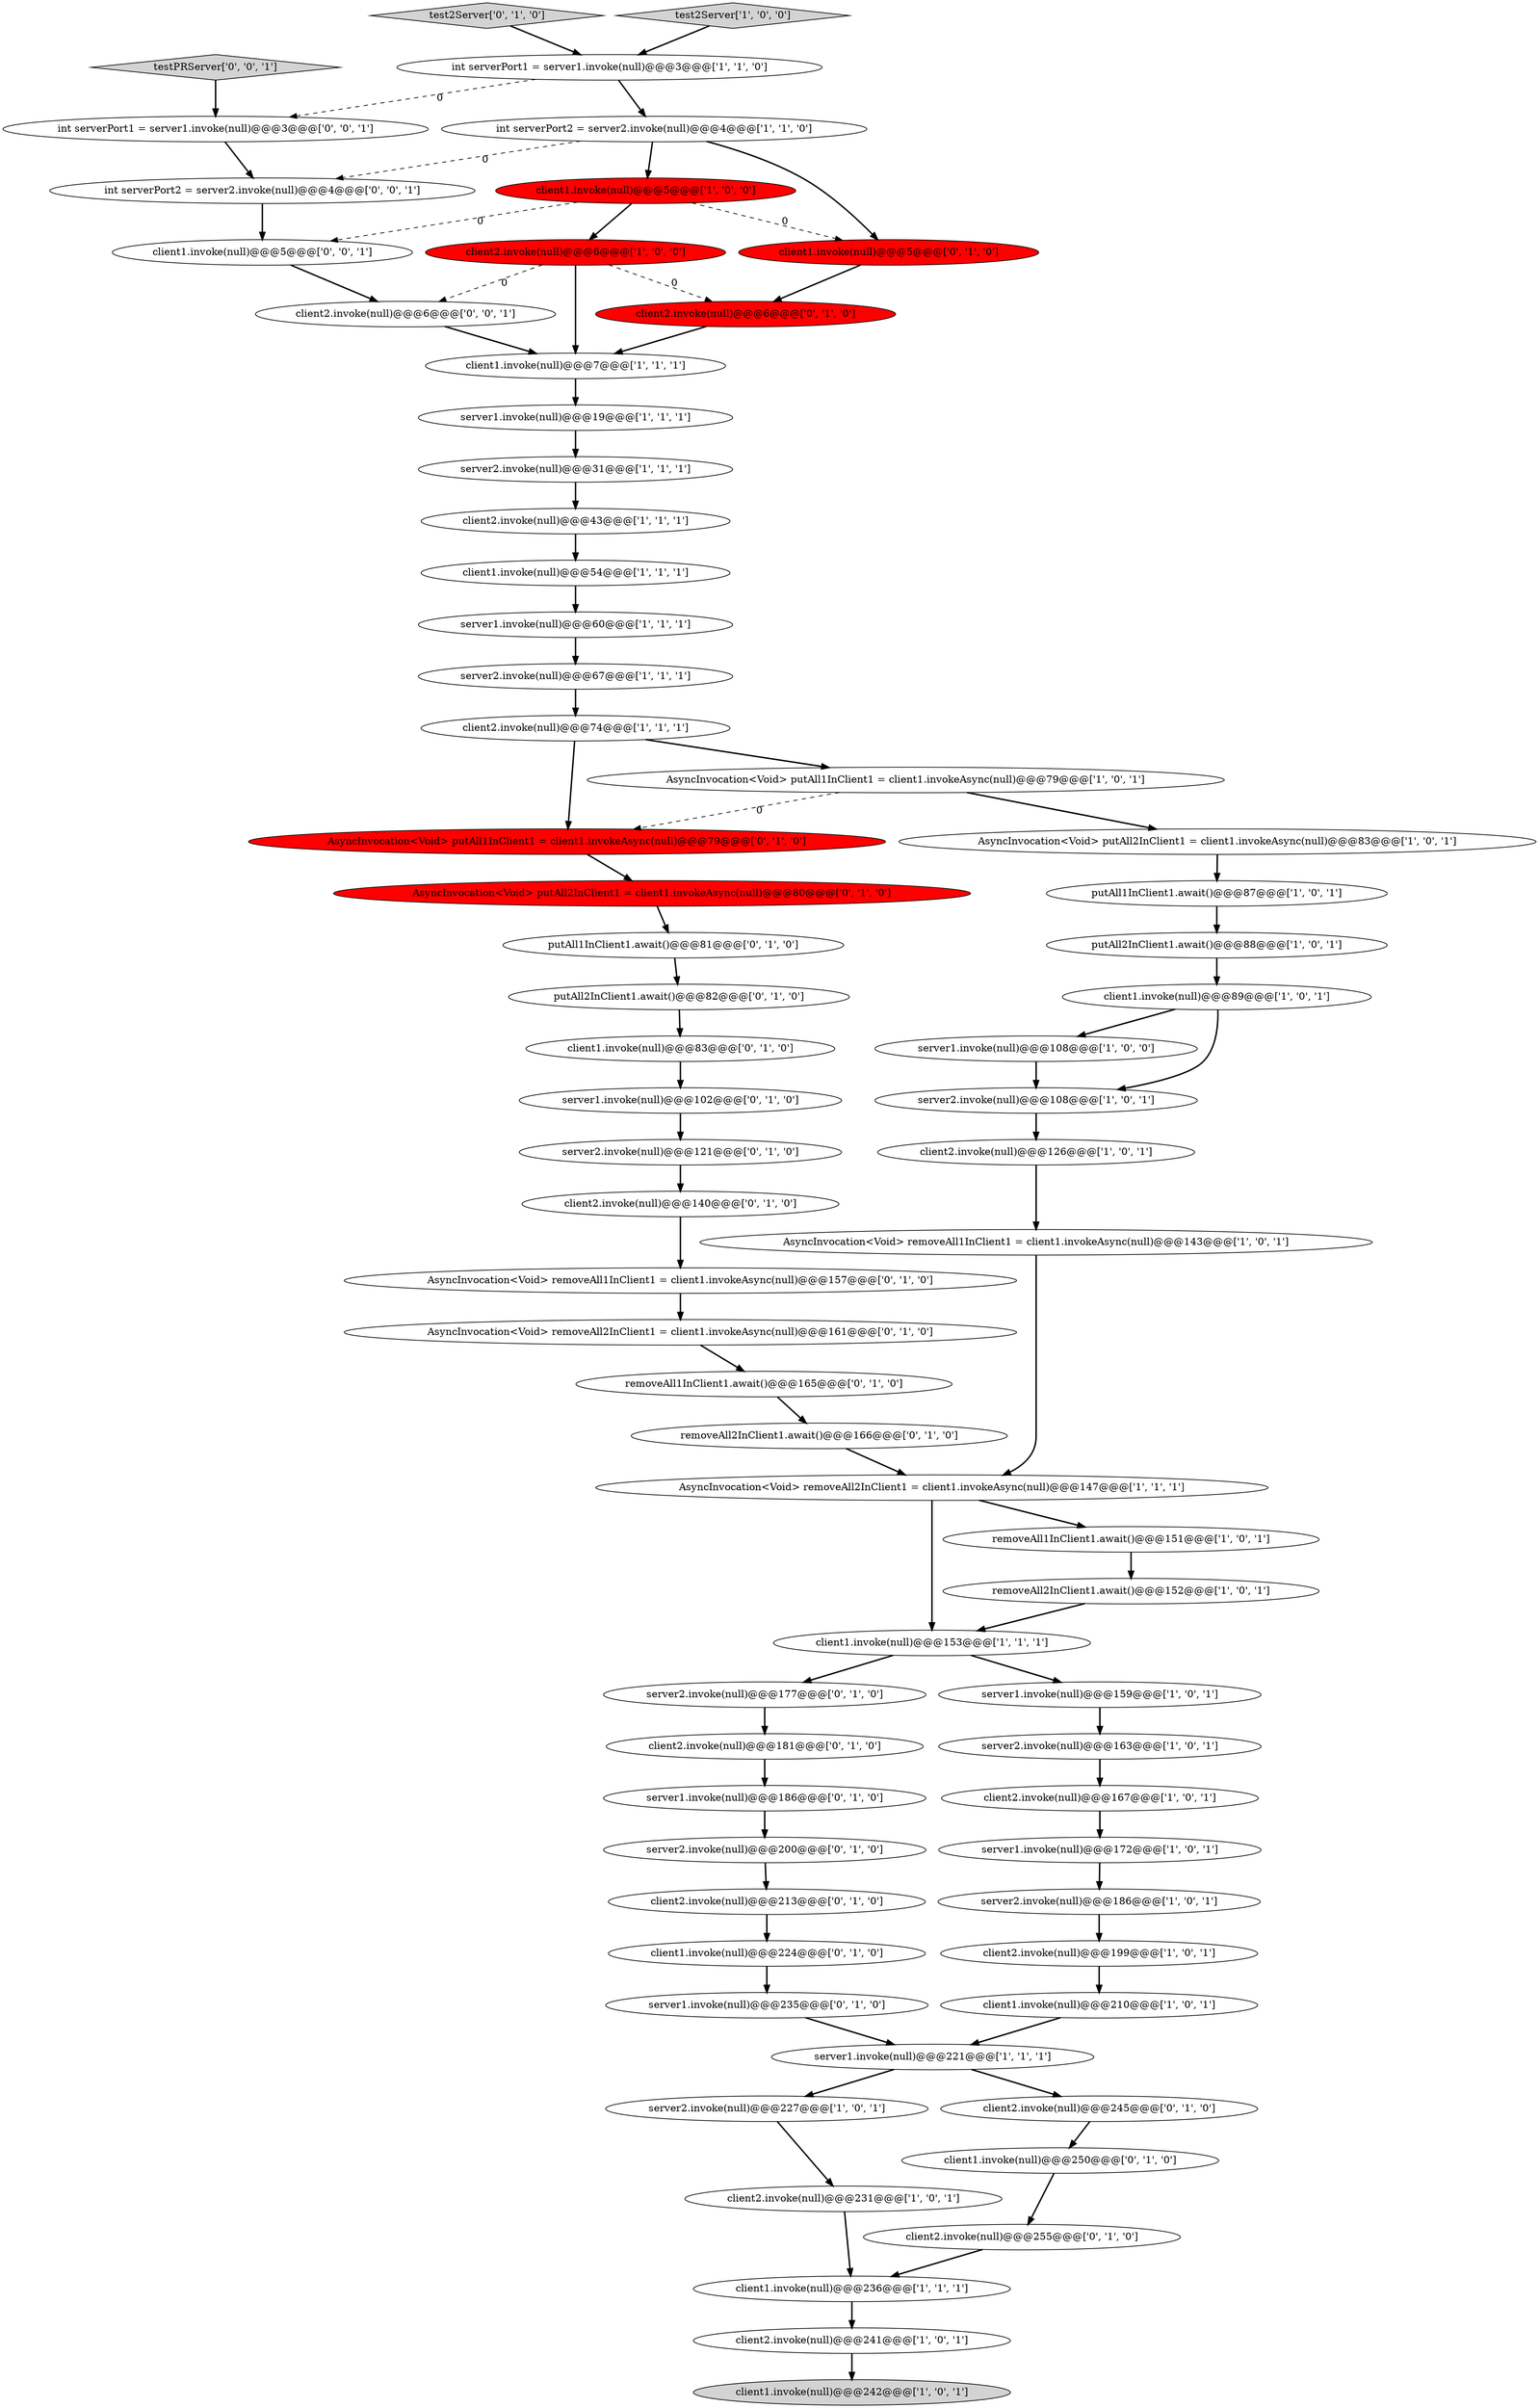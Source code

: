 digraph {
10 [style = filled, label = "client1.invoke(null)@@@236@@@['1', '1', '1']", fillcolor = white, shape = ellipse image = "AAA0AAABBB1BBB"];
34 [style = filled, label = "client2.invoke(null)@@@199@@@['1', '0', '1']", fillcolor = white, shape = ellipse image = "AAA0AAABBB1BBB"];
62 [style = filled, label = "test2Server['0', '1', '0']", fillcolor = lightgray, shape = diamond image = "AAA0AAABBB2BBB"];
38 [style = filled, label = "client1.invoke(null)@@@153@@@['1', '1', '1']", fillcolor = white, shape = ellipse image = "AAA0AAABBB1BBB"];
0 [style = filled, label = "server1.invoke(null)@@@19@@@['1', '1', '1']", fillcolor = white, shape = ellipse image = "AAA0AAABBB1BBB"];
3 [style = filled, label = "client1.invoke(null)@@@7@@@['1', '1', '1']", fillcolor = white, shape = ellipse image = "AAA0AAABBB1BBB"];
2 [style = filled, label = "client2.invoke(null)@@@6@@@['1', '0', '0']", fillcolor = red, shape = ellipse image = "AAA1AAABBB1BBB"];
25 [style = filled, label = "server2.invoke(null)@@@31@@@['1', '1', '1']", fillcolor = white, shape = ellipse image = "AAA0AAABBB1BBB"];
33 [style = filled, label = "AsyncInvocation<Void> putAll2InClient1 = client1.invokeAsync(null)@@@83@@@['1', '0', '1']", fillcolor = white, shape = ellipse image = "AAA0AAABBB1BBB"];
36 [style = filled, label = "client1.invoke(null)@@@242@@@['1', '0', '1']", fillcolor = lightgray, shape = ellipse image = "AAA0AAABBB1BBB"];
40 [style = filled, label = "server2.invoke(null)@@@177@@@['0', '1', '0']", fillcolor = white, shape = ellipse image = "AAA0AAABBB2BBB"];
61 [style = filled, label = "server2.invoke(null)@@@121@@@['0', '1', '0']", fillcolor = white, shape = ellipse image = "AAA0AAABBB2BBB"];
52 [style = filled, label = "client1.invoke(null)@@@224@@@['0', '1', '0']", fillcolor = white, shape = ellipse image = "AAA0AAABBB2BBB"];
39 [style = filled, label = "client2.invoke(null)@@@213@@@['0', '1', '0']", fillcolor = white, shape = ellipse image = "AAA0AAABBB2BBB"];
51 [style = filled, label = "server2.invoke(null)@@@200@@@['0', '1', '0']", fillcolor = white, shape = ellipse image = "AAA0AAABBB2BBB"];
59 [style = filled, label = "client2.invoke(null)@@@181@@@['0', '1', '0']", fillcolor = white, shape = ellipse image = "AAA0AAABBB2BBB"];
14 [style = filled, label = "server2.invoke(null)@@@67@@@['1', '1', '1']", fillcolor = white, shape = ellipse image = "AAA0AAABBB1BBB"];
30 [style = filled, label = "server2.invoke(null)@@@227@@@['1', '0', '1']", fillcolor = white, shape = ellipse image = "AAA0AAABBB1BBB"];
66 [style = filled, label = "client2.invoke(null)@@@6@@@['0', '0', '1']", fillcolor = white, shape = ellipse image = "AAA0AAABBB3BBB"];
68 [style = filled, label = "int serverPort1 = server1.invoke(null)@@@3@@@['0', '0', '1']", fillcolor = white, shape = ellipse image = "AAA0AAABBB3BBB"];
54 [style = filled, label = "client1.invoke(null)@@@250@@@['0', '1', '0']", fillcolor = white, shape = ellipse image = "AAA0AAABBB2BBB"];
57 [style = filled, label = "client2.invoke(null)@@@255@@@['0', '1', '0']", fillcolor = white, shape = ellipse image = "AAA0AAABBB2BBB"];
6 [style = filled, label = "server1.invoke(null)@@@60@@@['1', '1', '1']", fillcolor = white, shape = ellipse image = "AAA0AAABBB1BBB"];
43 [style = filled, label = "server1.invoke(null)@@@235@@@['0', '1', '0']", fillcolor = white, shape = ellipse image = "AAA0AAABBB2BBB"];
1 [style = filled, label = "server2.invoke(null)@@@186@@@['1', '0', '1']", fillcolor = white, shape = ellipse image = "AAA0AAABBB1BBB"];
21 [style = filled, label = "client1.invoke(null)@@@5@@@['1', '0', '0']", fillcolor = red, shape = ellipse image = "AAA1AAABBB1BBB"];
58 [style = filled, label = "server1.invoke(null)@@@186@@@['0', '1', '0']", fillcolor = white, shape = ellipse image = "AAA0AAABBB2BBB"];
56 [style = filled, label = "putAll2InClient1.await()@@@82@@@['0', '1', '0']", fillcolor = white, shape = ellipse image = "AAA0AAABBB2BBB"];
4 [style = filled, label = "client1.invoke(null)@@@54@@@['1', '1', '1']", fillcolor = white, shape = ellipse image = "AAA0AAABBB1BBB"];
24 [style = filled, label = "removeAll2InClient1.await()@@@152@@@['1', '0', '1']", fillcolor = white, shape = ellipse image = "AAA0AAABBB1BBB"];
29 [style = filled, label = "server1.invoke(null)@@@172@@@['1', '0', '1']", fillcolor = white, shape = ellipse image = "AAA0AAABBB1BBB"];
35 [style = filled, label = "removeAll1InClient1.await()@@@151@@@['1', '0', '1']", fillcolor = white, shape = ellipse image = "AAA0AAABBB1BBB"];
46 [style = filled, label = "client1.invoke(null)@@@5@@@['0', '1', '0']", fillcolor = red, shape = ellipse image = "AAA1AAABBB2BBB"];
27 [style = filled, label = "putAll2InClient1.await()@@@88@@@['1', '0', '1']", fillcolor = white, shape = ellipse image = "AAA0AAABBB1BBB"];
8 [style = filled, label = "client1.invoke(null)@@@89@@@['1', '0', '1']", fillcolor = white, shape = ellipse image = "AAA0AAABBB1BBB"];
22 [style = filled, label = "server1.invoke(null)@@@159@@@['1', '0', '1']", fillcolor = white, shape = ellipse image = "AAA0AAABBB1BBB"];
23 [style = filled, label = "client2.invoke(null)@@@167@@@['1', '0', '1']", fillcolor = white, shape = ellipse image = "AAA0AAABBB1BBB"];
48 [style = filled, label = "client1.invoke(null)@@@83@@@['0', '1', '0']", fillcolor = white, shape = ellipse image = "AAA0AAABBB2BBB"];
65 [style = filled, label = "testPRServer['0', '0', '1']", fillcolor = lightgray, shape = diamond image = "AAA0AAABBB3BBB"];
67 [style = filled, label = "client1.invoke(null)@@@5@@@['0', '0', '1']", fillcolor = white, shape = ellipse image = "AAA0AAABBB3BBB"];
47 [style = filled, label = "AsyncInvocation<Void> putAll2InClient1 = client1.invokeAsync(null)@@@80@@@['0', '1', '0']", fillcolor = red, shape = ellipse image = "AAA1AAABBB2BBB"];
13 [style = filled, label = "putAll1InClient1.await()@@@87@@@['1', '0', '1']", fillcolor = white, shape = ellipse image = "AAA0AAABBB1BBB"];
12 [style = filled, label = "server1.invoke(null)@@@221@@@['1', '1', '1']", fillcolor = white, shape = ellipse image = "AAA0AAABBB1BBB"];
16 [style = filled, label = "int serverPort2 = server2.invoke(null)@@@4@@@['1', '1', '0']", fillcolor = white, shape = ellipse image = "AAA0AAABBB1BBB"];
26 [style = filled, label = "client2.invoke(null)@@@74@@@['1', '1', '1']", fillcolor = white, shape = ellipse image = "AAA0AAABBB1BBB"];
63 [style = filled, label = "client2.invoke(null)@@@6@@@['0', '1', '0']", fillcolor = red, shape = ellipse image = "AAA1AAABBB2BBB"];
18 [style = filled, label = "client2.invoke(null)@@@231@@@['1', '0', '1']", fillcolor = white, shape = ellipse image = "AAA0AAABBB1BBB"];
19 [style = filled, label = "int serverPort1 = server1.invoke(null)@@@3@@@['1', '1', '0']", fillcolor = white, shape = ellipse image = "AAA0AAABBB1BBB"];
50 [style = filled, label = "removeAll2InClient1.await()@@@166@@@['0', '1', '0']", fillcolor = white, shape = ellipse image = "AAA0AAABBB2BBB"];
7 [style = filled, label = "client2.invoke(null)@@@43@@@['1', '1', '1']", fillcolor = white, shape = ellipse image = "AAA0AAABBB1BBB"];
17 [style = filled, label = "AsyncInvocation<Void> removeAll2InClient1 = client1.invokeAsync(null)@@@147@@@['1', '1', '1']", fillcolor = white, shape = ellipse image = "AAA0AAABBB1BBB"];
15 [style = filled, label = "client2.invoke(null)@@@241@@@['1', '0', '1']", fillcolor = white, shape = ellipse image = "AAA0AAABBB1BBB"];
55 [style = filled, label = "AsyncInvocation<Void> putAll1InClient1 = client1.invokeAsync(null)@@@79@@@['0', '1', '0']", fillcolor = red, shape = ellipse image = "AAA1AAABBB2BBB"];
28 [style = filled, label = "AsyncInvocation<Void> putAll1InClient1 = client1.invokeAsync(null)@@@79@@@['1', '0', '1']", fillcolor = white, shape = ellipse image = "AAA0AAABBB1BBB"];
41 [style = filled, label = "putAll1InClient1.await()@@@81@@@['0', '1', '0']", fillcolor = white, shape = ellipse image = "AAA0AAABBB2BBB"];
64 [style = filled, label = "int serverPort2 = server2.invoke(null)@@@4@@@['0', '0', '1']", fillcolor = white, shape = ellipse image = "AAA0AAABBB3BBB"];
11 [style = filled, label = "client1.invoke(null)@@@210@@@['1', '0', '1']", fillcolor = white, shape = ellipse image = "AAA0AAABBB1BBB"];
42 [style = filled, label = "removeAll1InClient1.await()@@@165@@@['0', '1', '0']", fillcolor = white, shape = ellipse image = "AAA0AAABBB2BBB"];
5 [style = filled, label = "client2.invoke(null)@@@126@@@['1', '0', '1']", fillcolor = white, shape = ellipse image = "AAA0AAABBB1BBB"];
49 [style = filled, label = "AsyncInvocation<Void> removeAll1InClient1 = client1.invokeAsync(null)@@@157@@@['0', '1', '0']", fillcolor = white, shape = ellipse image = "AAA0AAABBB2BBB"];
9 [style = filled, label = "AsyncInvocation<Void> removeAll1InClient1 = client1.invokeAsync(null)@@@143@@@['1', '0', '1']", fillcolor = white, shape = ellipse image = "AAA0AAABBB1BBB"];
45 [style = filled, label = "client2.invoke(null)@@@245@@@['0', '1', '0']", fillcolor = white, shape = ellipse image = "AAA0AAABBB2BBB"];
60 [style = filled, label = "client2.invoke(null)@@@140@@@['0', '1', '0']", fillcolor = white, shape = ellipse image = "AAA0AAABBB2BBB"];
44 [style = filled, label = "AsyncInvocation<Void> removeAll2InClient1 = client1.invokeAsync(null)@@@161@@@['0', '1', '0']", fillcolor = white, shape = ellipse image = "AAA0AAABBB2BBB"];
53 [style = filled, label = "server1.invoke(null)@@@102@@@['0', '1', '0']", fillcolor = white, shape = ellipse image = "AAA0AAABBB2BBB"];
37 [style = filled, label = "test2Server['1', '0', '0']", fillcolor = lightgray, shape = diamond image = "AAA0AAABBB1BBB"];
20 [style = filled, label = "server2.invoke(null)@@@163@@@['1', '0', '1']", fillcolor = white, shape = ellipse image = "AAA0AAABBB1BBB"];
32 [style = filled, label = "server1.invoke(null)@@@108@@@['1', '0', '0']", fillcolor = white, shape = ellipse image = "AAA0AAABBB1BBB"];
31 [style = filled, label = "server2.invoke(null)@@@108@@@['1', '0', '1']", fillcolor = white, shape = ellipse image = "AAA0AAABBB1BBB"];
21->46 [style = dashed, label="0"];
53->61 [style = bold, label=""];
44->42 [style = bold, label=""];
42->50 [style = bold, label=""];
61->60 [style = bold, label=""];
10->15 [style = bold, label=""];
12->45 [style = bold, label=""];
67->66 [style = bold, label=""];
8->32 [style = bold, label=""];
5->9 [style = bold, label=""];
8->31 [style = bold, label=""];
55->47 [style = bold, label=""];
4->6 [style = bold, label=""];
19->68 [style = dashed, label="0"];
54->57 [style = bold, label=""];
2->3 [style = bold, label=""];
31->5 [style = bold, label=""];
49->44 [style = bold, label=""];
50->17 [style = bold, label=""];
68->64 [style = bold, label=""];
16->46 [style = bold, label=""];
41->56 [style = bold, label=""];
9->17 [style = bold, label=""];
12->30 [style = bold, label=""];
11->12 [style = bold, label=""];
24->38 [style = bold, label=""];
48->53 [style = bold, label=""];
62->19 [style = bold, label=""];
7->4 [style = bold, label=""];
59->58 [style = bold, label=""];
28->55 [style = dashed, label="0"];
2->66 [style = dashed, label="0"];
25->7 [style = bold, label=""];
30->18 [style = bold, label=""];
33->13 [style = bold, label=""];
40->59 [style = bold, label=""];
34->11 [style = bold, label=""];
3->0 [style = bold, label=""];
35->24 [style = bold, label=""];
21->2 [style = bold, label=""];
19->16 [style = bold, label=""];
26->55 [style = bold, label=""];
6->14 [style = bold, label=""];
14->26 [style = bold, label=""];
23->29 [style = bold, label=""];
60->49 [style = bold, label=""];
17->38 [style = bold, label=""];
46->63 [style = bold, label=""];
52->43 [style = bold, label=""];
45->54 [style = bold, label=""];
1->34 [style = bold, label=""];
13->27 [style = bold, label=""];
39->52 [style = bold, label=""];
21->67 [style = dashed, label="0"];
28->33 [style = bold, label=""];
20->23 [style = bold, label=""];
22->20 [style = bold, label=""];
18->10 [style = bold, label=""];
58->51 [style = bold, label=""];
0->25 [style = bold, label=""];
43->12 [style = bold, label=""];
16->21 [style = bold, label=""];
65->68 [style = bold, label=""];
51->39 [style = bold, label=""];
47->41 [style = bold, label=""];
56->48 [style = bold, label=""];
66->3 [style = bold, label=""];
64->67 [style = bold, label=""];
37->19 [style = bold, label=""];
26->28 [style = bold, label=""];
29->1 [style = bold, label=""];
38->22 [style = bold, label=""];
57->10 [style = bold, label=""];
38->40 [style = bold, label=""];
63->3 [style = bold, label=""];
27->8 [style = bold, label=""];
32->31 [style = bold, label=""];
16->64 [style = dashed, label="0"];
2->63 [style = dashed, label="0"];
15->36 [style = bold, label=""];
17->35 [style = bold, label=""];
}
